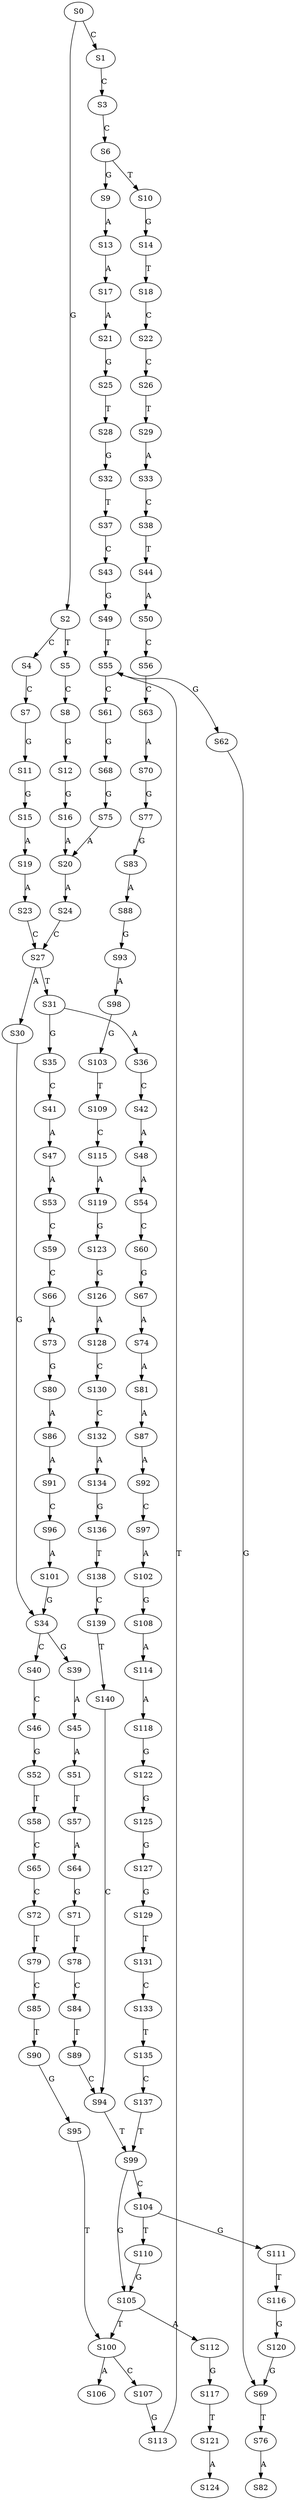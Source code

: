 strict digraph  {
	S0 -> S1 [ label = C ];
	S0 -> S2 [ label = G ];
	S1 -> S3 [ label = C ];
	S2 -> S4 [ label = C ];
	S2 -> S5 [ label = T ];
	S3 -> S6 [ label = C ];
	S4 -> S7 [ label = C ];
	S5 -> S8 [ label = C ];
	S6 -> S9 [ label = G ];
	S6 -> S10 [ label = T ];
	S7 -> S11 [ label = G ];
	S8 -> S12 [ label = G ];
	S9 -> S13 [ label = A ];
	S10 -> S14 [ label = G ];
	S11 -> S15 [ label = G ];
	S12 -> S16 [ label = G ];
	S13 -> S17 [ label = A ];
	S14 -> S18 [ label = T ];
	S15 -> S19 [ label = A ];
	S16 -> S20 [ label = A ];
	S17 -> S21 [ label = A ];
	S18 -> S22 [ label = C ];
	S19 -> S23 [ label = A ];
	S20 -> S24 [ label = A ];
	S21 -> S25 [ label = G ];
	S22 -> S26 [ label = C ];
	S23 -> S27 [ label = C ];
	S24 -> S27 [ label = C ];
	S25 -> S28 [ label = T ];
	S26 -> S29 [ label = T ];
	S27 -> S30 [ label = A ];
	S27 -> S31 [ label = T ];
	S28 -> S32 [ label = G ];
	S29 -> S33 [ label = A ];
	S30 -> S34 [ label = G ];
	S31 -> S35 [ label = G ];
	S31 -> S36 [ label = A ];
	S32 -> S37 [ label = T ];
	S33 -> S38 [ label = C ];
	S34 -> S39 [ label = G ];
	S34 -> S40 [ label = C ];
	S35 -> S41 [ label = C ];
	S36 -> S42 [ label = C ];
	S37 -> S43 [ label = C ];
	S38 -> S44 [ label = T ];
	S39 -> S45 [ label = A ];
	S40 -> S46 [ label = C ];
	S41 -> S47 [ label = A ];
	S42 -> S48 [ label = A ];
	S43 -> S49 [ label = G ];
	S44 -> S50 [ label = A ];
	S45 -> S51 [ label = A ];
	S46 -> S52 [ label = G ];
	S47 -> S53 [ label = A ];
	S48 -> S54 [ label = A ];
	S49 -> S55 [ label = T ];
	S50 -> S56 [ label = C ];
	S51 -> S57 [ label = T ];
	S52 -> S58 [ label = T ];
	S53 -> S59 [ label = C ];
	S54 -> S60 [ label = C ];
	S55 -> S61 [ label = C ];
	S55 -> S62 [ label = G ];
	S56 -> S63 [ label = C ];
	S57 -> S64 [ label = A ];
	S58 -> S65 [ label = C ];
	S59 -> S66 [ label = C ];
	S60 -> S67 [ label = G ];
	S61 -> S68 [ label = G ];
	S62 -> S69 [ label = G ];
	S63 -> S70 [ label = A ];
	S64 -> S71 [ label = G ];
	S65 -> S72 [ label = C ];
	S66 -> S73 [ label = A ];
	S67 -> S74 [ label = A ];
	S68 -> S75 [ label = G ];
	S69 -> S76 [ label = T ];
	S70 -> S77 [ label = G ];
	S71 -> S78 [ label = T ];
	S72 -> S79 [ label = T ];
	S73 -> S80 [ label = G ];
	S74 -> S81 [ label = A ];
	S75 -> S20 [ label = A ];
	S76 -> S82 [ label = A ];
	S77 -> S83 [ label = G ];
	S78 -> S84 [ label = C ];
	S79 -> S85 [ label = C ];
	S80 -> S86 [ label = A ];
	S81 -> S87 [ label = A ];
	S83 -> S88 [ label = A ];
	S84 -> S89 [ label = T ];
	S85 -> S90 [ label = T ];
	S86 -> S91 [ label = A ];
	S87 -> S92 [ label = A ];
	S88 -> S93 [ label = G ];
	S89 -> S94 [ label = C ];
	S90 -> S95 [ label = G ];
	S91 -> S96 [ label = C ];
	S92 -> S97 [ label = C ];
	S93 -> S98 [ label = A ];
	S94 -> S99 [ label = T ];
	S95 -> S100 [ label = T ];
	S96 -> S101 [ label = A ];
	S97 -> S102 [ label = A ];
	S98 -> S103 [ label = G ];
	S99 -> S104 [ label = C ];
	S99 -> S105 [ label = G ];
	S100 -> S106 [ label = A ];
	S100 -> S107 [ label = C ];
	S101 -> S34 [ label = G ];
	S102 -> S108 [ label = G ];
	S103 -> S109 [ label = T ];
	S104 -> S110 [ label = T ];
	S104 -> S111 [ label = G ];
	S105 -> S112 [ label = A ];
	S105 -> S100 [ label = T ];
	S107 -> S113 [ label = G ];
	S108 -> S114 [ label = A ];
	S109 -> S115 [ label = C ];
	S110 -> S105 [ label = G ];
	S111 -> S116 [ label = T ];
	S112 -> S117 [ label = G ];
	S113 -> S55 [ label = T ];
	S114 -> S118 [ label = A ];
	S115 -> S119 [ label = A ];
	S116 -> S120 [ label = G ];
	S117 -> S121 [ label = T ];
	S118 -> S122 [ label = G ];
	S119 -> S123 [ label = G ];
	S120 -> S69 [ label = G ];
	S121 -> S124 [ label = A ];
	S122 -> S125 [ label = G ];
	S123 -> S126 [ label = G ];
	S125 -> S127 [ label = G ];
	S126 -> S128 [ label = A ];
	S127 -> S129 [ label = G ];
	S128 -> S130 [ label = C ];
	S129 -> S131 [ label = T ];
	S130 -> S132 [ label = C ];
	S131 -> S133 [ label = C ];
	S132 -> S134 [ label = A ];
	S133 -> S135 [ label = T ];
	S134 -> S136 [ label = G ];
	S135 -> S137 [ label = C ];
	S136 -> S138 [ label = T ];
	S137 -> S99 [ label = T ];
	S138 -> S139 [ label = C ];
	S139 -> S140 [ label = T ];
	S140 -> S94 [ label = C ];
}
